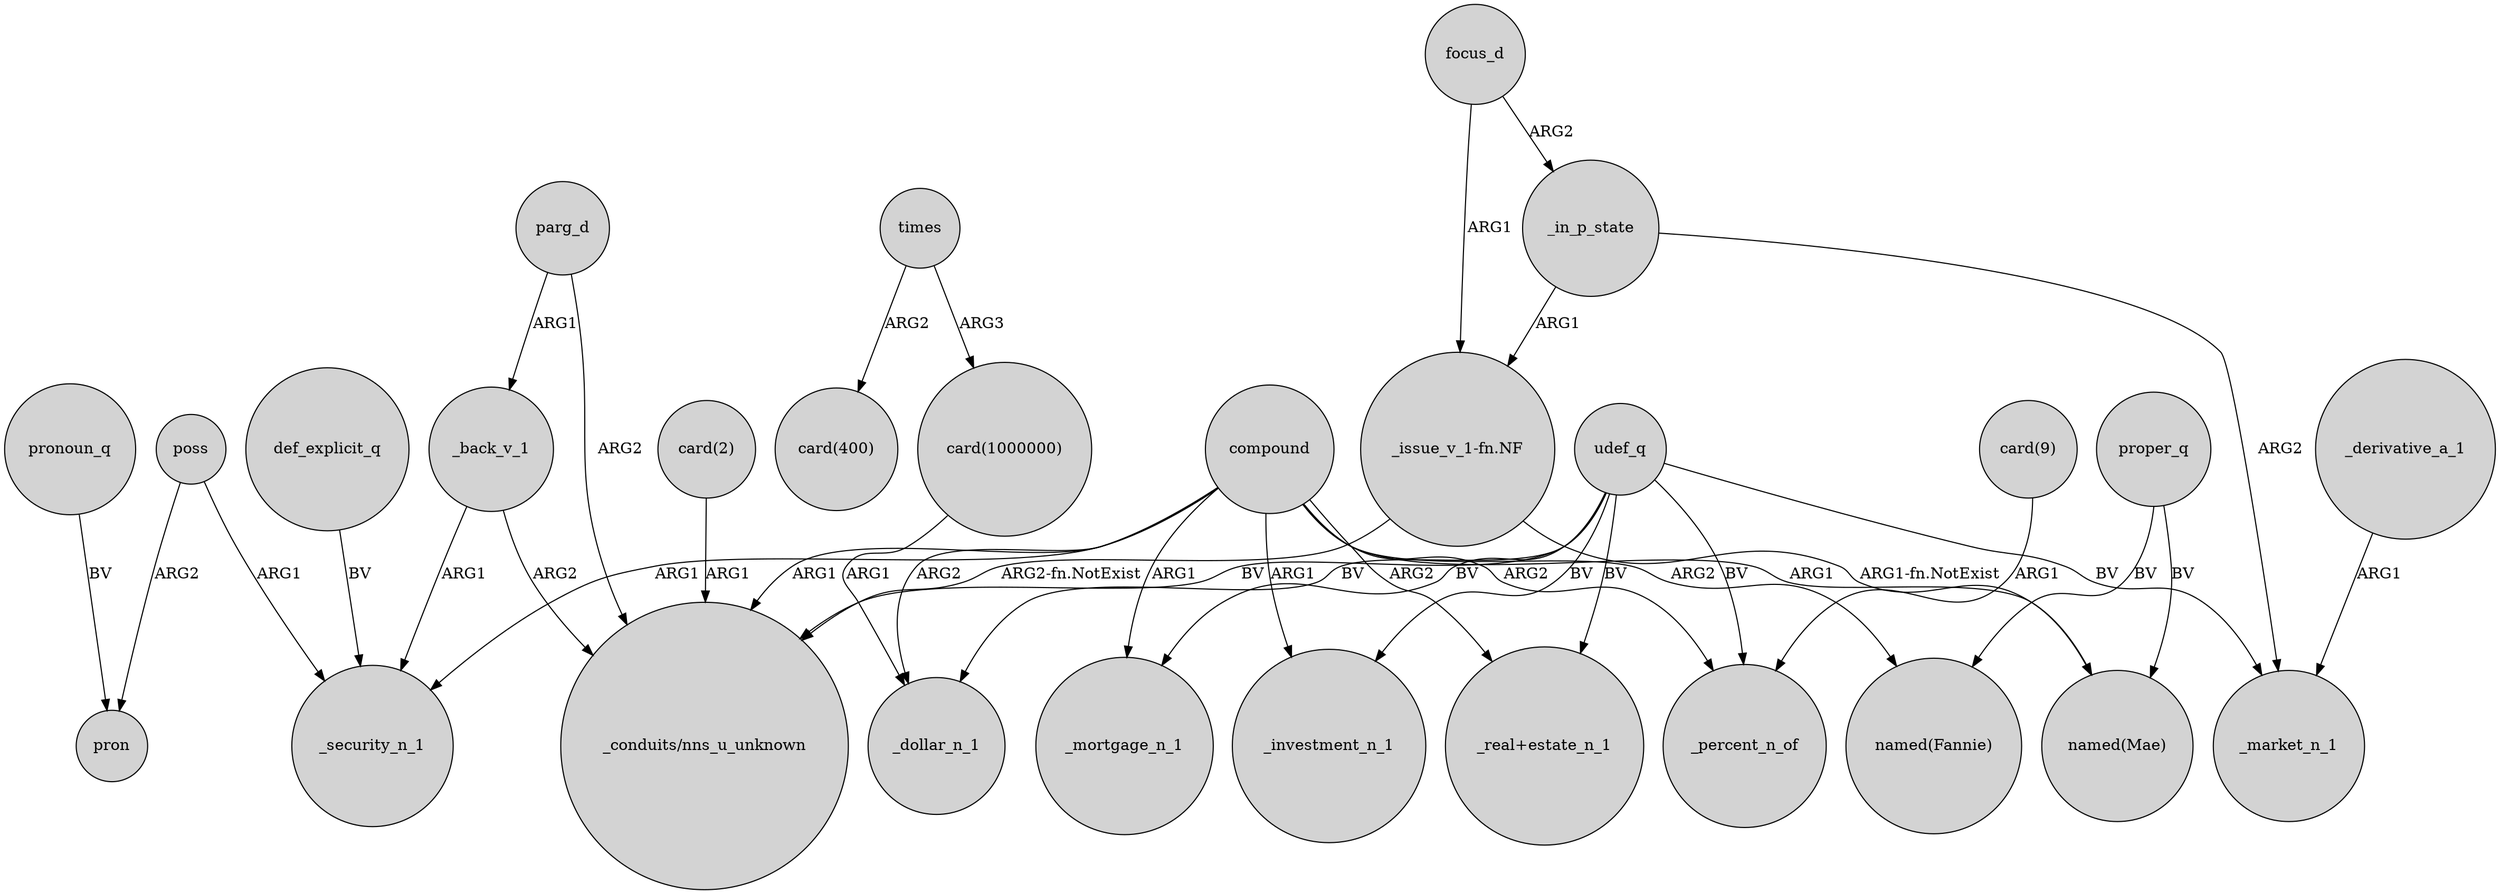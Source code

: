 digraph {
	node [shape=circle style=filled]
	udef_q -> "_conduits/nns_u_unknown" [label=BV]
	"card(1000000)" -> _dollar_n_1 [label=ARG1]
	parg_d -> "_conduits/nns_u_unknown" [label=ARG2]
	"card(9)" -> _percent_n_of [label=ARG1]
	udef_q -> _mortgage_n_1 [label=BV]
	poss -> pron [label=ARG2]
	compound -> "_conduits/nns_u_unknown" [label=ARG1]
	compound -> "named(Mae)" [label=ARG1]
	proper_q -> "named(Mae)" [label=BV]
	times -> "card(400)" [label=ARG2]
	_back_v_1 -> _security_n_1 [label=ARG1]
	def_explicit_q -> _security_n_1 [label=BV]
	"card(2)" -> "_conduits/nns_u_unknown" [label=ARG1]
	focus_d -> _in_p_state [label=ARG2]
	compound -> "named(Fannie)" [label=ARG2]
	udef_q -> _market_n_1 [label=BV]
	poss -> _security_n_1 [label=ARG1]
	compound -> _security_n_1 [label=ARG1]
	_back_v_1 -> "_conduits/nns_u_unknown" [label=ARG2]
	compound -> _percent_n_of [label=ARG2]
	compound -> "_real+estate_n_1" [label=ARG2]
	compound -> _investment_n_1 [label=ARG1]
	pronoun_q -> pron [label=BV]
	compound -> _mortgage_n_1 [label=ARG1]
	_in_p_state -> _market_n_1 [label=ARG2]
	times -> "card(1000000)" [label=ARG3]
	"_issue_v_1-fn.NF" -> "named(Mae)" [label="ARG1-fn.NotExist"]
	udef_q -> "_real+estate_n_1" [label=BV]
	parg_d -> _back_v_1 [label=ARG1]
	udef_q -> _investment_n_1 [label=BV]
	_in_p_state -> "_issue_v_1-fn.NF" [label=ARG1]
	"_issue_v_1-fn.NF" -> "_conduits/nns_u_unknown" [label="ARG2-fn.NotExist"]
	udef_q -> _percent_n_of [label=BV]
	compound -> _dollar_n_1 [label=ARG2]
	udef_q -> _dollar_n_1 [label=BV]
	focus_d -> "_issue_v_1-fn.NF" [label=ARG1]
	proper_q -> "named(Fannie)" [label=BV]
	_derivative_a_1 -> _market_n_1 [label=ARG1]
}
